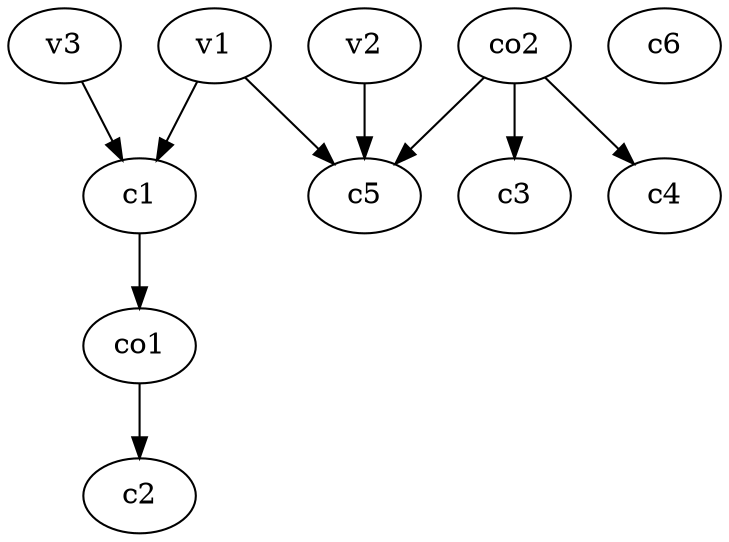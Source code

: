 strict digraph  {
c1;
c2;
c3;
c4;
c5;
c6;
v1;
v2;
v3;
co1;
co2;
c1 -> co1  [weight=1];
v1 -> c5  [weight=1];
v1 -> c1  [weight=1];
v2 -> c5  [weight=1];
v3 -> c1  [weight=1];
co1 -> c2  [weight=1];
co2 -> c3  [weight=1];
co2 -> c5  [weight=1];
co2 -> c4  [weight=1];
}
